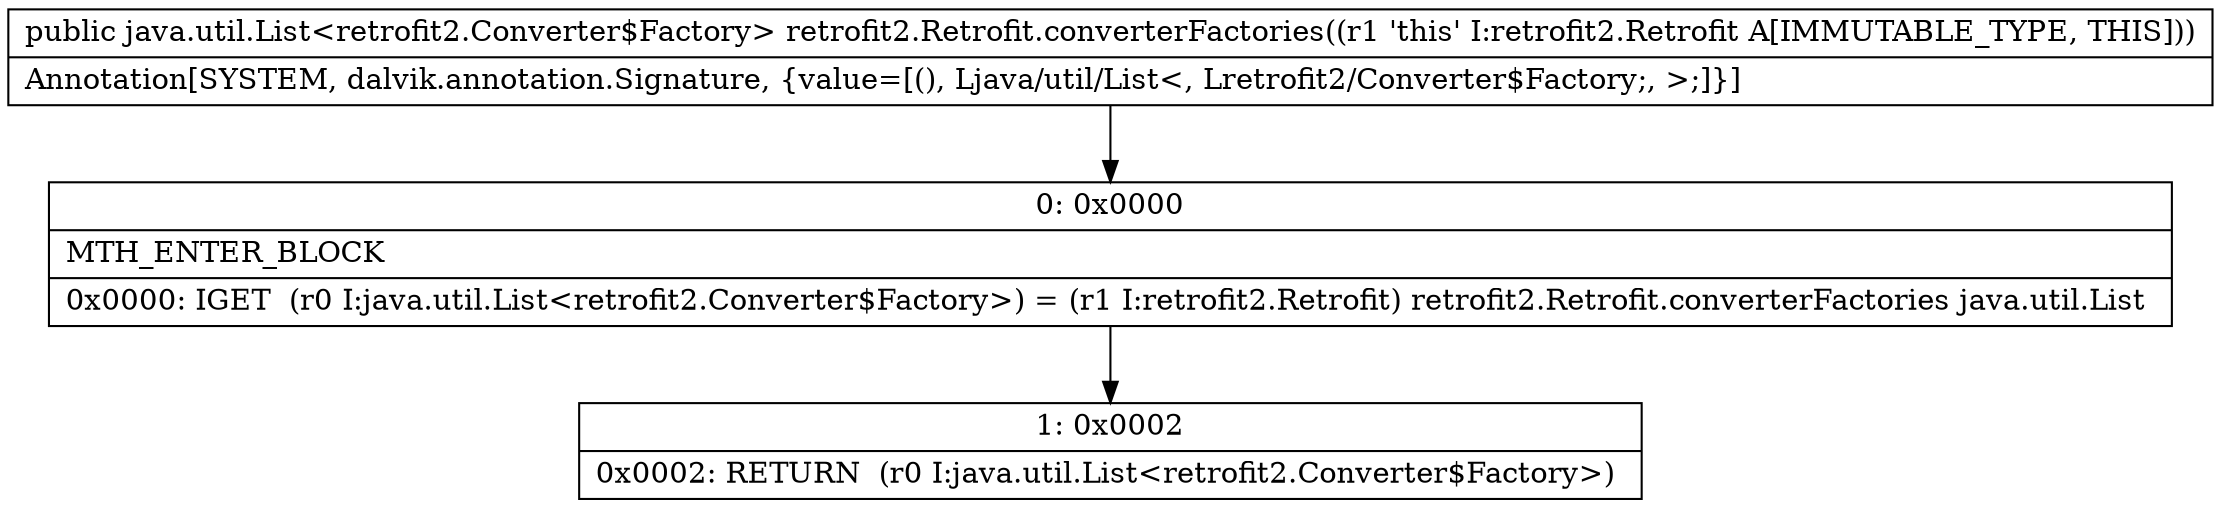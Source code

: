 digraph "CFG forretrofit2.Retrofit.converterFactories()Ljava\/util\/List;" {
Node_0 [shape=record,label="{0\:\ 0x0000|MTH_ENTER_BLOCK\l|0x0000: IGET  (r0 I:java.util.List\<retrofit2.Converter$Factory\>) = (r1 I:retrofit2.Retrofit) retrofit2.Retrofit.converterFactories java.util.List \l}"];
Node_1 [shape=record,label="{1\:\ 0x0002|0x0002: RETURN  (r0 I:java.util.List\<retrofit2.Converter$Factory\>) \l}"];
MethodNode[shape=record,label="{public java.util.List\<retrofit2.Converter$Factory\> retrofit2.Retrofit.converterFactories((r1 'this' I:retrofit2.Retrofit A[IMMUTABLE_TYPE, THIS]))  | Annotation[SYSTEM, dalvik.annotation.Signature, \{value=[(), Ljava\/util\/List\<, Lretrofit2\/Converter$Factory;, \>;]\}]\l}"];
MethodNode -> Node_0;
Node_0 -> Node_1;
}

